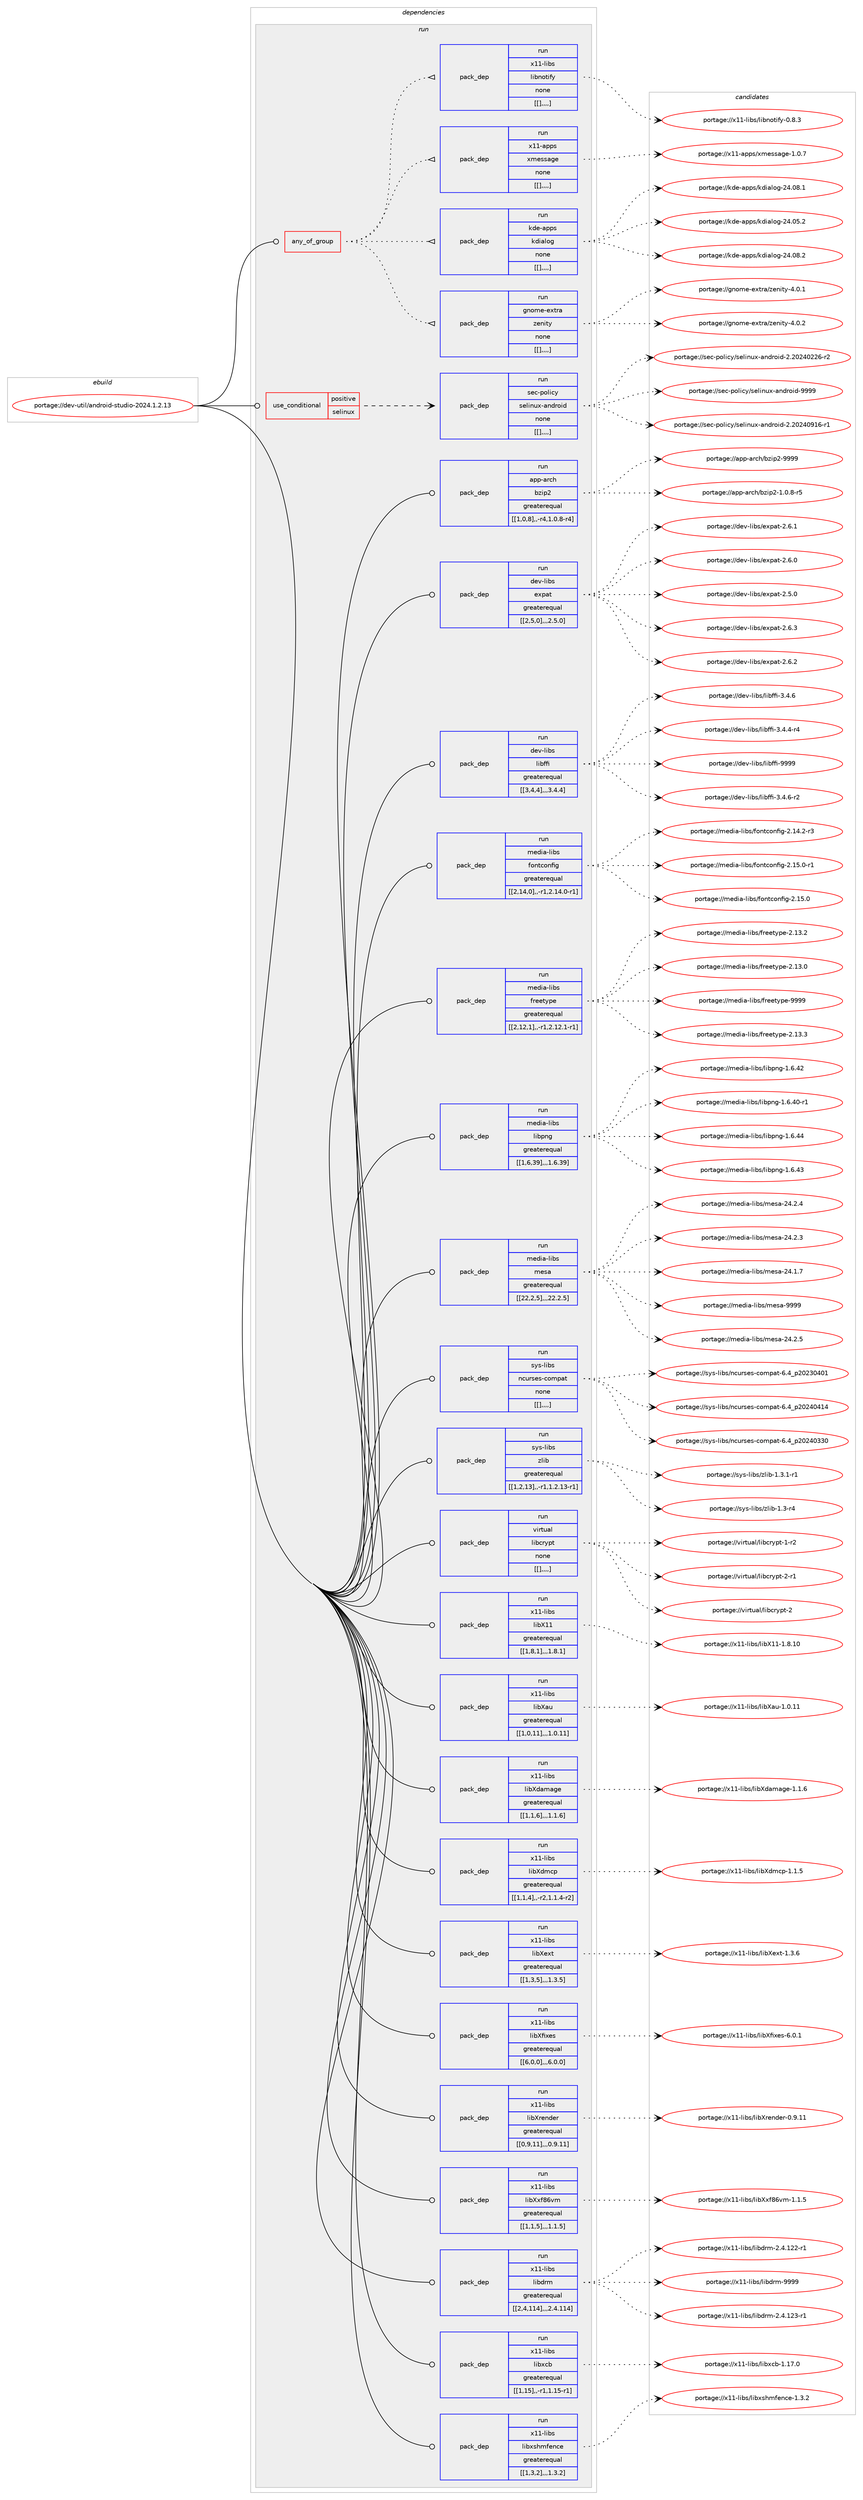 digraph prolog {

# *************
# Graph options
# *************

newrank=true;
concentrate=true;
compound=true;
graph [rankdir=LR,fontname=Helvetica,fontsize=10,ranksep=1.5];#, ranksep=2.5, nodesep=0.2];
edge  [arrowhead=vee];
node  [fontname=Helvetica,fontsize=10];

# **********
# The ebuild
# **********

subgraph cluster_leftcol {
color=gray;
label=<<i>ebuild</i>>;
id [label="portage://dev-util/android-studio-2024.1.2.13", color=red, width=4, href="../dev-util/android-studio-2024.1.2.13.svg"];
}

# ****************
# The dependencies
# ****************

subgraph cluster_midcol {
color=gray;
label=<<i>dependencies</i>>;
subgraph cluster_compile {
fillcolor="#eeeeee";
style=filled;
label=<<i>compile</i>>;
}
subgraph cluster_compileandrun {
fillcolor="#eeeeee";
style=filled;
label=<<i>compile and run</i>>;
}
subgraph cluster_run {
fillcolor="#eeeeee";
style=filled;
label=<<i>run</i>>;
subgraph any1345 {
dependency222917 [label=<<TABLE BORDER="0" CELLBORDER="1" CELLSPACING="0" CELLPADDING="4"><TR><TD CELLPADDING="10">any_of_group</TD></TR></TABLE>>, shape=none, color=red];subgraph pack157395 {
dependency222918 [label=<<TABLE BORDER="0" CELLBORDER="1" CELLSPACING="0" CELLPADDING="4" WIDTH="220"><TR><TD ROWSPAN="6" CELLPADDING="30">pack_dep</TD></TR><TR><TD WIDTH="110">run</TD></TR><TR><TD>gnome-extra</TD></TR><TR><TD>zenity</TD></TR><TR><TD>none</TD></TR><TR><TD>[[],,,,]</TD></TR></TABLE>>, shape=none, color=blue];
}
dependency222917:e -> dependency222918:w [weight=20,style="dotted",arrowhead="oinv"];
subgraph pack157398 {
dependency222921 [label=<<TABLE BORDER="0" CELLBORDER="1" CELLSPACING="0" CELLPADDING="4" WIDTH="220"><TR><TD ROWSPAN="6" CELLPADDING="30">pack_dep</TD></TR><TR><TD WIDTH="110">run</TD></TR><TR><TD>kde-apps</TD></TR><TR><TD>kdialog</TD></TR><TR><TD>none</TD></TR><TR><TD>[[],,,,]</TD></TR></TABLE>>, shape=none, color=blue];
}
dependency222917:e -> dependency222921:w [weight=20,style="dotted",arrowhead="oinv"];
subgraph pack157399 {
dependency222922 [label=<<TABLE BORDER="0" CELLBORDER="1" CELLSPACING="0" CELLPADDING="4" WIDTH="220"><TR><TD ROWSPAN="6" CELLPADDING="30">pack_dep</TD></TR><TR><TD WIDTH="110">run</TD></TR><TR><TD>x11-apps</TD></TR><TR><TD>xmessage</TD></TR><TR><TD>none</TD></TR><TR><TD>[[],,,,]</TD></TR></TABLE>>, shape=none, color=blue];
}
dependency222917:e -> dependency222922:w [weight=20,style="dotted",arrowhead="oinv"];
subgraph pack157401 {
dependency222924 [label=<<TABLE BORDER="0" CELLBORDER="1" CELLSPACING="0" CELLPADDING="4" WIDTH="220"><TR><TD ROWSPAN="6" CELLPADDING="30">pack_dep</TD></TR><TR><TD WIDTH="110">run</TD></TR><TR><TD>x11-libs</TD></TR><TR><TD>libnotify</TD></TR><TR><TD>none</TD></TR><TR><TD>[[],,,,]</TD></TR></TABLE>>, shape=none, color=blue];
}
dependency222917:e -> dependency222924:w [weight=20,style="dotted",arrowhead="oinv"];
}
id:e -> dependency222917:w [weight=20,style="solid",arrowhead="odot"];
subgraph cond64017 {
dependency222926 [label=<<TABLE BORDER="0" CELLBORDER="1" CELLSPACING="0" CELLPADDING="4"><TR><TD ROWSPAN="3" CELLPADDING="10">use_conditional</TD></TR><TR><TD>positive</TD></TR><TR><TD>selinux</TD></TR></TABLE>>, shape=none, color=red];
subgraph pack157405 {
dependency222929 [label=<<TABLE BORDER="0" CELLBORDER="1" CELLSPACING="0" CELLPADDING="4" WIDTH="220"><TR><TD ROWSPAN="6" CELLPADDING="30">pack_dep</TD></TR><TR><TD WIDTH="110">run</TD></TR><TR><TD>sec-policy</TD></TR><TR><TD>selinux-android</TD></TR><TR><TD>none</TD></TR><TR><TD>[[],,,,]</TD></TR></TABLE>>, shape=none, color=blue];
}
dependency222926:e -> dependency222929:w [weight=20,style="dashed",arrowhead="vee"];
}
id:e -> dependency222926:w [weight=20,style="solid",arrowhead="odot"];
subgraph pack157411 {
dependency222940 [label=<<TABLE BORDER="0" CELLBORDER="1" CELLSPACING="0" CELLPADDING="4" WIDTH="220"><TR><TD ROWSPAN="6" CELLPADDING="30">pack_dep</TD></TR><TR><TD WIDTH="110">run</TD></TR><TR><TD>app-arch</TD></TR><TR><TD>bzip2</TD></TR><TR><TD>greaterequal</TD></TR><TR><TD>[[1,0,8],,-r4,1.0.8-r4]</TD></TR></TABLE>>, shape=none, color=blue];
}
id:e -> dependency222940:w [weight=20,style="solid",arrowhead="odot"];
subgraph pack157422 {
dependency222948 [label=<<TABLE BORDER="0" CELLBORDER="1" CELLSPACING="0" CELLPADDING="4" WIDTH="220"><TR><TD ROWSPAN="6" CELLPADDING="30">pack_dep</TD></TR><TR><TD WIDTH="110">run</TD></TR><TR><TD>dev-libs</TD></TR><TR><TD>expat</TD></TR><TR><TD>greaterequal</TD></TR><TR><TD>[[2,5,0],,,2.5.0]</TD></TR></TABLE>>, shape=none, color=blue];
}
id:e -> dependency222948:w [weight=20,style="solid",arrowhead="odot"];
subgraph pack157430 {
dependency222955 [label=<<TABLE BORDER="0" CELLBORDER="1" CELLSPACING="0" CELLPADDING="4" WIDTH="220"><TR><TD ROWSPAN="6" CELLPADDING="30">pack_dep</TD></TR><TR><TD WIDTH="110">run</TD></TR><TR><TD>dev-libs</TD></TR><TR><TD>libffi</TD></TR><TR><TD>greaterequal</TD></TR><TR><TD>[[3,4,4],,,3.4.4]</TD></TR></TABLE>>, shape=none, color=blue];
}
id:e -> dependency222955:w [weight=20,style="solid",arrowhead="odot"];
subgraph pack157437 {
dependency222961 [label=<<TABLE BORDER="0" CELLBORDER="1" CELLSPACING="0" CELLPADDING="4" WIDTH="220"><TR><TD ROWSPAN="6" CELLPADDING="30">pack_dep</TD></TR><TR><TD WIDTH="110">run</TD></TR><TR><TD>media-libs</TD></TR><TR><TD>fontconfig</TD></TR><TR><TD>greaterequal</TD></TR><TR><TD>[[2,14,0],,-r1,2.14.0-r1]</TD></TR></TABLE>>, shape=none, color=blue];
}
id:e -> dependency222961:w [weight=20,style="solid",arrowhead="odot"];
subgraph pack157439 {
dependency222965 [label=<<TABLE BORDER="0" CELLBORDER="1" CELLSPACING="0" CELLPADDING="4" WIDTH="220"><TR><TD ROWSPAN="6" CELLPADDING="30">pack_dep</TD></TR><TR><TD WIDTH="110">run</TD></TR><TR><TD>media-libs</TD></TR><TR><TD>freetype</TD></TR><TR><TD>greaterequal</TD></TR><TR><TD>[[2,12,1],,-r1,2.12.1-r1]</TD></TR></TABLE>>, shape=none, color=blue];
}
id:e -> dependency222965:w [weight=20,style="solid",arrowhead="odot"];
subgraph pack157448 {
dependency222973 [label=<<TABLE BORDER="0" CELLBORDER="1" CELLSPACING="0" CELLPADDING="4" WIDTH="220"><TR><TD ROWSPAN="6" CELLPADDING="30">pack_dep</TD></TR><TR><TD WIDTH="110">run</TD></TR><TR><TD>media-libs</TD></TR><TR><TD>libpng</TD></TR><TR><TD>greaterequal</TD></TR><TR><TD>[[1,6,39],,,1.6.39]</TD></TR></TABLE>>, shape=none, color=blue];
}
id:e -> dependency222973:w [weight=20,style="solid",arrowhead="odot"];
subgraph pack157454 {
dependency222980 [label=<<TABLE BORDER="0" CELLBORDER="1" CELLSPACING="0" CELLPADDING="4" WIDTH="220"><TR><TD ROWSPAN="6" CELLPADDING="30">pack_dep</TD></TR><TR><TD WIDTH="110">run</TD></TR><TR><TD>media-libs</TD></TR><TR><TD>mesa</TD></TR><TR><TD>greaterequal</TD></TR><TR><TD>[[22,2,5],,,22.2.5]</TD></TR></TABLE>>, shape=none, color=blue];
}
id:e -> dependency222980:w [weight=20,style="solid",arrowhead="odot"];
subgraph pack157456 {
dependency222983 [label=<<TABLE BORDER="0" CELLBORDER="1" CELLSPACING="0" CELLPADDING="4" WIDTH="220"><TR><TD ROWSPAN="6" CELLPADDING="30">pack_dep</TD></TR><TR><TD WIDTH="110">run</TD></TR><TR><TD>sys-libs</TD></TR><TR><TD>ncurses-compat</TD></TR><TR><TD>none</TD></TR><TR><TD>[[],,,,]</TD></TR></TABLE>>, shape=none, color=blue];
}
id:e -> dependency222983:w [weight=20,style="solid",arrowhead="odot"];
subgraph pack157464 {
dependency222996 [label=<<TABLE BORDER="0" CELLBORDER="1" CELLSPACING="0" CELLPADDING="4" WIDTH="220"><TR><TD ROWSPAN="6" CELLPADDING="30">pack_dep</TD></TR><TR><TD WIDTH="110">run</TD></TR><TR><TD>sys-libs</TD></TR><TR><TD>zlib</TD></TR><TR><TD>greaterequal</TD></TR><TR><TD>[[1,2,13],,-r1,1.2.13-r1]</TD></TR></TABLE>>, shape=none, color=blue];
}
id:e -> dependency222996:w [weight=20,style="solid",arrowhead="odot"];
subgraph pack157469 {
dependency223005 [label=<<TABLE BORDER="0" CELLBORDER="1" CELLSPACING="0" CELLPADDING="4" WIDTH="220"><TR><TD ROWSPAN="6" CELLPADDING="30">pack_dep</TD></TR><TR><TD WIDTH="110">run</TD></TR><TR><TD>virtual</TD></TR><TR><TD>libcrypt</TD></TR><TR><TD>none</TD></TR><TR><TD>[[],,,,]</TD></TR></TABLE>>, shape=none, color=blue];
}
id:e -> dependency223005:w [weight=20,style="solid",arrowhead="odot"];
subgraph pack157482 {
dependency223023 [label=<<TABLE BORDER="0" CELLBORDER="1" CELLSPACING="0" CELLPADDING="4" WIDTH="220"><TR><TD ROWSPAN="6" CELLPADDING="30">pack_dep</TD></TR><TR><TD WIDTH="110">run</TD></TR><TR><TD>x11-libs</TD></TR><TR><TD>libX11</TD></TR><TR><TD>greaterequal</TD></TR><TR><TD>[[1,8,1],,,1.8.1]</TD></TR></TABLE>>, shape=none, color=blue];
}
id:e -> dependency223023:w [weight=20,style="solid",arrowhead="odot"];
subgraph pack157489 {
dependency223029 [label=<<TABLE BORDER="0" CELLBORDER="1" CELLSPACING="0" CELLPADDING="4" WIDTH="220"><TR><TD ROWSPAN="6" CELLPADDING="30">pack_dep</TD></TR><TR><TD WIDTH="110">run</TD></TR><TR><TD>x11-libs</TD></TR><TR><TD>libXau</TD></TR><TR><TD>greaterequal</TD></TR><TR><TD>[[1,0,11],,,1.0.11]</TD></TR></TABLE>>, shape=none, color=blue];
}
id:e -> dependency223029:w [weight=20,style="solid",arrowhead="odot"];
subgraph pack157494 {
dependency223042 [label=<<TABLE BORDER="0" CELLBORDER="1" CELLSPACING="0" CELLPADDING="4" WIDTH="220"><TR><TD ROWSPAN="6" CELLPADDING="30">pack_dep</TD></TR><TR><TD WIDTH="110">run</TD></TR><TR><TD>x11-libs</TD></TR><TR><TD>libXdamage</TD></TR><TR><TD>greaterequal</TD></TR><TR><TD>[[1,1,6],,,1.1.6]</TD></TR></TABLE>>, shape=none, color=blue];
}
id:e -> dependency223042:w [weight=20,style="solid",arrowhead="odot"];
subgraph pack157505 {
dependency223047 [label=<<TABLE BORDER="0" CELLBORDER="1" CELLSPACING="0" CELLPADDING="4" WIDTH="220"><TR><TD ROWSPAN="6" CELLPADDING="30">pack_dep</TD></TR><TR><TD WIDTH="110">run</TD></TR><TR><TD>x11-libs</TD></TR><TR><TD>libXdmcp</TD></TR><TR><TD>greaterequal</TD></TR><TR><TD>[[1,1,4],,-r2,1.1.4-r2]</TD></TR></TABLE>>, shape=none, color=blue];
}
id:e -> dependency223047:w [weight=20,style="solid",arrowhead="odot"];
subgraph pack157511 {
dependency223053 [label=<<TABLE BORDER="0" CELLBORDER="1" CELLSPACING="0" CELLPADDING="4" WIDTH="220"><TR><TD ROWSPAN="6" CELLPADDING="30">pack_dep</TD></TR><TR><TD WIDTH="110">run</TD></TR><TR><TD>x11-libs</TD></TR><TR><TD>libXext</TD></TR><TR><TD>greaterequal</TD></TR><TR><TD>[[1,3,5],,,1.3.5]</TD></TR></TABLE>>, shape=none, color=blue];
}
id:e -> dependency223053:w [weight=20,style="solid",arrowhead="odot"];
subgraph pack157515 {
dependency223084 [label=<<TABLE BORDER="0" CELLBORDER="1" CELLSPACING="0" CELLPADDING="4" WIDTH="220"><TR><TD ROWSPAN="6" CELLPADDING="30">pack_dep</TD></TR><TR><TD WIDTH="110">run</TD></TR><TR><TD>x11-libs</TD></TR><TR><TD>libXfixes</TD></TR><TR><TD>greaterequal</TD></TR><TR><TD>[[6,0,0],,,6.0.0]</TD></TR></TABLE>>, shape=none, color=blue];
}
id:e -> dependency223084:w [weight=20,style="solid",arrowhead="odot"];
subgraph pack157535 {
dependency223089 [label=<<TABLE BORDER="0" CELLBORDER="1" CELLSPACING="0" CELLPADDING="4" WIDTH="220"><TR><TD ROWSPAN="6" CELLPADDING="30">pack_dep</TD></TR><TR><TD WIDTH="110">run</TD></TR><TR><TD>x11-libs</TD></TR><TR><TD>libXrender</TD></TR><TR><TD>greaterequal</TD></TR><TR><TD>[[0,9,11],,,0.9.11]</TD></TR></TABLE>>, shape=none, color=blue];
}
id:e -> dependency223089:w [weight=20,style="solid",arrowhead="odot"];
subgraph pack157537 {
dependency223093 [label=<<TABLE BORDER="0" CELLBORDER="1" CELLSPACING="0" CELLPADDING="4" WIDTH="220"><TR><TD ROWSPAN="6" CELLPADDING="30">pack_dep</TD></TR><TR><TD WIDTH="110">run</TD></TR><TR><TD>x11-libs</TD></TR><TR><TD>libXxf86vm</TD></TR><TR><TD>greaterequal</TD></TR><TR><TD>[[1,1,5],,,1.1.5]</TD></TR></TABLE>>, shape=none, color=blue];
}
id:e -> dependency223093:w [weight=20,style="solid",arrowhead="odot"];
subgraph pack157548 {
dependency223105 [label=<<TABLE BORDER="0" CELLBORDER="1" CELLSPACING="0" CELLPADDING="4" WIDTH="220"><TR><TD ROWSPAN="6" CELLPADDING="30">pack_dep</TD></TR><TR><TD WIDTH="110">run</TD></TR><TR><TD>x11-libs</TD></TR><TR><TD>libdrm</TD></TR><TR><TD>greaterequal</TD></TR><TR><TD>[[2,4,114],,,2.4.114]</TD></TR></TABLE>>, shape=none, color=blue];
}
id:e -> dependency223105:w [weight=20,style="solid",arrowhead="odot"];
subgraph pack157557 {
dependency223122 [label=<<TABLE BORDER="0" CELLBORDER="1" CELLSPACING="0" CELLPADDING="4" WIDTH="220"><TR><TD ROWSPAN="6" CELLPADDING="30">pack_dep</TD></TR><TR><TD WIDTH="110">run</TD></TR><TR><TD>x11-libs</TD></TR><TR><TD>libxcb</TD></TR><TR><TD>greaterequal</TD></TR><TR><TD>[[1,15],,-r1,1.15-r1]</TD></TR></TABLE>>, shape=none, color=blue];
}
id:e -> dependency223122:w [weight=20,style="solid",arrowhead="odot"];
subgraph pack157569 {
dependency223128 [label=<<TABLE BORDER="0" CELLBORDER="1" CELLSPACING="0" CELLPADDING="4" WIDTH="220"><TR><TD ROWSPAN="6" CELLPADDING="30">pack_dep</TD></TR><TR><TD WIDTH="110">run</TD></TR><TR><TD>x11-libs</TD></TR><TR><TD>libxshmfence</TD></TR><TR><TD>greaterequal</TD></TR><TR><TD>[[1,3,2],,,1.3.2]</TD></TR></TABLE>>, shape=none, color=blue];
}
id:e -> dependency223128:w [weight=20,style="solid",arrowhead="odot"];
}
}

# **************
# The candidates
# **************

subgraph cluster_choices {
rank=same;
color=gray;
label=<<i>candidates</i>>;

subgraph choice157429 {
color=black;
nodesep=1;
choice103110111109101451011201161149747122101110105116121455246484650 [label="portage://gnome-extra/zenity-4.0.2", color=red, width=4,href="../gnome-extra/zenity-4.0.2.svg"];
choice103110111109101451011201161149747122101110105116121455246484649 [label="portage://gnome-extra/zenity-4.0.1", color=red, width=4,href="../gnome-extra/zenity-4.0.1.svg"];
dependency222918:e -> choice103110111109101451011201161149747122101110105116121455246484650:w [style=dotted,weight="100"];
dependency222918:e -> choice103110111109101451011201161149747122101110105116121455246484649:w [style=dotted,weight="100"];
}
subgraph choice157436 {
color=black;
nodesep=1;
choice107100101459711211211547107100105971081111034550524648564650 [label="portage://kde-apps/kdialog-24.08.2", color=red, width=4,href="../kde-apps/kdialog-24.08.2.svg"];
choice107100101459711211211547107100105971081111034550524648564649 [label="portage://kde-apps/kdialog-24.08.1", color=red, width=4,href="../kde-apps/kdialog-24.08.1.svg"];
choice107100101459711211211547107100105971081111034550524648534650 [label="portage://kde-apps/kdialog-24.05.2", color=red, width=4,href="../kde-apps/kdialog-24.05.2.svg"];
dependency222921:e -> choice107100101459711211211547107100105971081111034550524648564650:w [style=dotted,weight="100"];
dependency222921:e -> choice107100101459711211211547107100105971081111034550524648564649:w [style=dotted,weight="100"];
dependency222921:e -> choice107100101459711211211547107100105971081111034550524648534650:w [style=dotted,weight="100"];
}
subgraph choice157441 {
color=black;
nodesep=1;
choice120494945971121121154712010910111511597103101454946484655 [label="portage://x11-apps/xmessage-1.0.7", color=red, width=4,href="../x11-apps/xmessage-1.0.7.svg"];
dependency222922:e -> choice120494945971121121154712010910111511597103101454946484655:w [style=dotted,weight="100"];
}
subgraph choice157444 {
color=black;
nodesep=1;
choice120494945108105981154710810598110111116105102121454846564651 [label="portage://x11-libs/libnotify-0.8.3", color=red, width=4,href="../x11-libs/libnotify-0.8.3.svg"];
dependency222924:e -> choice120494945108105981154710810598110111116105102121454846564651:w [style=dotted,weight="100"];
}
subgraph choice157447 {
color=black;
nodesep=1;
choice1151019945112111108105991214711510110810511011712045971101001141111051004557575757 [label="portage://sec-policy/selinux-android-9999", color=red, width=4,href="../sec-policy/selinux-android-9999.svg"];
choice11510199451121111081059912147115101108105110117120459711010011411110510045504650485052485749544511449 [label="portage://sec-policy/selinux-android-2.20240916-r1", color=red, width=4,href="../sec-policy/selinux-android-2.20240916-r1.svg"];
choice11510199451121111081059912147115101108105110117120459711010011411110510045504650485052485050544511450 [label="portage://sec-policy/selinux-android-2.20240226-r2", color=red, width=4,href="../sec-policy/selinux-android-2.20240226-r2.svg"];
dependency222929:e -> choice1151019945112111108105991214711510110810511011712045971101001141111051004557575757:w [style=dotted,weight="100"];
dependency222929:e -> choice11510199451121111081059912147115101108105110117120459711010011411110510045504650485052485749544511449:w [style=dotted,weight="100"];
dependency222929:e -> choice11510199451121111081059912147115101108105110117120459711010011411110510045504650485052485050544511450:w [style=dotted,weight="100"];
}
subgraph choice157472 {
color=black;
nodesep=1;
choice971121124597114991044798122105112504557575757 [label="portage://app-arch/bzip2-9999", color=red, width=4,href="../app-arch/bzip2-9999.svg"];
choice971121124597114991044798122105112504549464846564511453 [label="portage://app-arch/bzip2-1.0.8-r5", color=red, width=4,href="../app-arch/bzip2-1.0.8-r5.svg"];
dependency222940:e -> choice971121124597114991044798122105112504557575757:w [style=dotted,weight="100"];
dependency222940:e -> choice971121124597114991044798122105112504549464846564511453:w [style=dotted,weight="100"];
}
subgraph choice157476 {
color=black;
nodesep=1;
choice10010111845108105981154710112011297116455046544651 [label="portage://dev-libs/expat-2.6.3", color=red, width=4,href="../dev-libs/expat-2.6.3.svg"];
choice10010111845108105981154710112011297116455046544650 [label="portage://dev-libs/expat-2.6.2", color=red, width=4,href="../dev-libs/expat-2.6.2.svg"];
choice10010111845108105981154710112011297116455046544649 [label="portage://dev-libs/expat-2.6.1", color=red, width=4,href="../dev-libs/expat-2.6.1.svg"];
choice10010111845108105981154710112011297116455046544648 [label="portage://dev-libs/expat-2.6.0", color=red, width=4,href="../dev-libs/expat-2.6.0.svg"];
choice10010111845108105981154710112011297116455046534648 [label="portage://dev-libs/expat-2.5.0", color=red, width=4,href="../dev-libs/expat-2.5.0.svg"];
dependency222948:e -> choice10010111845108105981154710112011297116455046544651:w [style=dotted,weight="100"];
dependency222948:e -> choice10010111845108105981154710112011297116455046544650:w [style=dotted,weight="100"];
dependency222948:e -> choice10010111845108105981154710112011297116455046544649:w [style=dotted,weight="100"];
dependency222948:e -> choice10010111845108105981154710112011297116455046544648:w [style=dotted,weight="100"];
dependency222948:e -> choice10010111845108105981154710112011297116455046534648:w [style=dotted,weight="100"];
}
subgraph choice157486 {
color=black;
nodesep=1;
choice100101118451081059811547108105981021021054557575757 [label="portage://dev-libs/libffi-9999", color=red, width=4,href="../dev-libs/libffi-9999.svg"];
choice100101118451081059811547108105981021021054551465246544511450 [label="portage://dev-libs/libffi-3.4.6-r2", color=red, width=4,href="../dev-libs/libffi-3.4.6-r2.svg"];
choice10010111845108105981154710810598102102105455146524654 [label="portage://dev-libs/libffi-3.4.6", color=red, width=4,href="../dev-libs/libffi-3.4.6.svg"];
choice100101118451081059811547108105981021021054551465246524511452 [label="portage://dev-libs/libffi-3.4.4-r4", color=red, width=4,href="../dev-libs/libffi-3.4.4-r4.svg"];
dependency222955:e -> choice100101118451081059811547108105981021021054557575757:w [style=dotted,weight="100"];
dependency222955:e -> choice100101118451081059811547108105981021021054551465246544511450:w [style=dotted,weight="100"];
dependency222955:e -> choice10010111845108105981154710810598102102105455146524654:w [style=dotted,weight="100"];
dependency222955:e -> choice100101118451081059811547108105981021021054551465246524511452:w [style=dotted,weight="100"];
}
subgraph choice157488 {
color=black;
nodesep=1;
choice1091011001059745108105981154710211111011699111110102105103455046495346484511449 [label="portage://media-libs/fontconfig-2.15.0-r1", color=red, width=4,href="../media-libs/fontconfig-2.15.0-r1.svg"];
choice109101100105974510810598115471021111101169911111010210510345504649534648 [label="portage://media-libs/fontconfig-2.15.0", color=red, width=4,href="../media-libs/fontconfig-2.15.0.svg"];
choice1091011001059745108105981154710211111011699111110102105103455046495246504511451 [label="portage://media-libs/fontconfig-2.14.2-r3", color=red, width=4,href="../media-libs/fontconfig-2.14.2-r3.svg"];
dependency222961:e -> choice1091011001059745108105981154710211111011699111110102105103455046495346484511449:w [style=dotted,weight="100"];
dependency222961:e -> choice109101100105974510810598115471021111101169911111010210510345504649534648:w [style=dotted,weight="100"];
dependency222961:e -> choice1091011001059745108105981154710211111011699111110102105103455046495246504511451:w [style=dotted,weight="100"];
}
subgraph choice157510 {
color=black;
nodesep=1;
choice109101100105974510810598115471021141011011161211121014557575757 [label="portage://media-libs/freetype-9999", color=red, width=4,href="../media-libs/freetype-9999.svg"];
choice1091011001059745108105981154710211410110111612111210145504649514651 [label="portage://media-libs/freetype-2.13.3", color=red, width=4,href="../media-libs/freetype-2.13.3.svg"];
choice1091011001059745108105981154710211410110111612111210145504649514650 [label="portage://media-libs/freetype-2.13.2", color=red, width=4,href="../media-libs/freetype-2.13.2.svg"];
choice1091011001059745108105981154710211410110111612111210145504649514648 [label="portage://media-libs/freetype-2.13.0", color=red, width=4,href="../media-libs/freetype-2.13.0.svg"];
dependency222965:e -> choice109101100105974510810598115471021141011011161211121014557575757:w [style=dotted,weight="100"];
dependency222965:e -> choice1091011001059745108105981154710211410110111612111210145504649514651:w [style=dotted,weight="100"];
dependency222965:e -> choice1091011001059745108105981154710211410110111612111210145504649514650:w [style=dotted,weight="100"];
dependency222965:e -> choice1091011001059745108105981154710211410110111612111210145504649514648:w [style=dotted,weight="100"];
}
subgraph choice157511 {
color=black;
nodesep=1;
choice109101100105974510810598115471081059811211010345494654465252 [label="portage://media-libs/libpng-1.6.44", color=red, width=4,href="../media-libs/libpng-1.6.44.svg"];
choice109101100105974510810598115471081059811211010345494654465251 [label="portage://media-libs/libpng-1.6.43", color=red, width=4,href="../media-libs/libpng-1.6.43.svg"];
choice109101100105974510810598115471081059811211010345494654465250 [label="portage://media-libs/libpng-1.6.42", color=red, width=4,href="../media-libs/libpng-1.6.42.svg"];
choice1091011001059745108105981154710810598112110103454946544652484511449 [label="portage://media-libs/libpng-1.6.40-r1", color=red, width=4,href="../media-libs/libpng-1.6.40-r1.svg"];
dependency222973:e -> choice109101100105974510810598115471081059811211010345494654465252:w [style=dotted,weight="100"];
dependency222973:e -> choice109101100105974510810598115471081059811211010345494654465251:w [style=dotted,weight="100"];
dependency222973:e -> choice109101100105974510810598115471081059811211010345494654465250:w [style=dotted,weight="100"];
dependency222973:e -> choice1091011001059745108105981154710810598112110103454946544652484511449:w [style=dotted,weight="100"];
}
subgraph choice157518 {
color=black;
nodesep=1;
choice10910110010597451081059811547109101115974557575757 [label="portage://media-libs/mesa-9999", color=red, width=4,href="../media-libs/mesa-9999.svg"];
choice109101100105974510810598115471091011159745505246504653 [label="portage://media-libs/mesa-24.2.5", color=red, width=4,href="../media-libs/mesa-24.2.5.svg"];
choice109101100105974510810598115471091011159745505246504652 [label="portage://media-libs/mesa-24.2.4", color=red, width=4,href="../media-libs/mesa-24.2.4.svg"];
choice109101100105974510810598115471091011159745505246504651 [label="portage://media-libs/mesa-24.2.3", color=red, width=4,href="../media-libs/mesa-24.2.3.svg"];
choice109101100105974510810598115471091011159745505246494655 [label="portage://media-libs/mesa-24.1.7", color=red, width=4,href="../media-libs/mesa-24.1.7.svg"];
dependency222980:e -> choice10910110010597451081059811547109101115974557575757:w [style=dotted,weight="100"];
dependency222980:e -> choice109101100105974510810598115471091011159745505246504653:w [style=dotted,weight="100"];
dependency222980:e -> choice109101100105974510810598115471091011159745505246504652:w [style=dotted,weight="100"];
dependency222980:e -> choice109101100105974510810598115471091011159745505246504651:w [style=dotted,weight="100"];
dependency222980:e -> choice109101100105974510810598115471091011159745505246494655:w [style=dotted,weight="100"];
}
subgraph choice157533 {
color=black;
nodesep=1;
choice1151211154510810598115471109911711411510111545991111091129711645544652951125048505248524952 [label="portage://sys-libs/ncurses-compat-6.4_p20240414", color=red, width=4,href="../sys-libs/ncurses-compat-6.4_p20240414.svg"];
choice1151211154510810598115471109911711411510111545991111091129711645544652951125048505248515148 [label="portage://sys-libs/ncurses-compat-6.4_p20240330", color=red, width=4,href="../sys-libs/ncurses-compat-6.4_p20240330.svg"];
choice1151211154510810598115471109911711411510111545991111091129711645544652951125048505148524849 [label="portage://sys-libs/ncurses-compat-6.4_p20230401", color=red, width=4,href="../sys-libs/ncurses-compat-6.4_p20230401.svg"];
dependency222983:e -> choice1151211154510810598115471109911711411510111545991111091129711645544652951125048505248524952:w [style=dotted,weight="100"];
dependency222983:e -> choice1151211154510810598115471109911711411510111545991111091129711645544652951125048505248515148:w [style=dotted,weight="100"];
dependency222983:e -> choice1151211154510810598115471109911711411510111545991111091129711645544652951125048505148524849:w [style=dotted,weight="100"];
}
subgraph choice157539 {
color=black;
nodesep=1;
choice115121115451081059811547122108105984549465146494511449 [label="portage://sys-libs/zlib-1.3.1-r1", color=red, width=4,href="../sys-libs/zlib-1.3.1-r1.svg"];
choice11512111545108105981154712210810598454946514511452 [label="portage://sys-libs/zlib-1.3-r4", color=red, width=4,href="../sys-libs/zlib-1.3-r4.svg"];
dependency222996:e -> choice115121115451081059811547122108105984549465146494511449:w [style=dotted,weight="100"];
dependency222996:e -> choice11512111545108105981154712210810598454946514511452:w [style=dotted,weight="100"];
}
subgraph choice157540 {
color=black;
nodesep=1;
choice1181051141161179710847108105989911412111211645504511449 [label="portage://virtual/libcrypt-2-r1", color=red, width=4,href="../virtual/libcrypt-2-r1.svg"];
choice118105114116117971084710810598991141211121164550 [label="portage://virtual/libcrypt-2", color=red, width=4,href="../virtual/libcrypt-2.svg"];
choice1181051141161179710847108105989911412111211645494511450 [label="portage://virtual/libcrypt-1-r2", color=red, width=4,href="../virtual/libcrypt-1-r2.svg"];
dependency223005:e -> choice1181051141161179710847108105989911412111211645504511449:w [style=dotted,weight="100"];
dependency223005:e -> choice118105114116117971084710810598991141211121164550:w [style=dotted,weight="100"];
dependency223005:e -> choice1181051141161179710847108105989911412111211645494511450:w [style=dotted,weight="100"];
}
subgraph choice157544 {
color=black;
nodesep=1;
choice12049494510810598115471081059888494945494656464948 [label="portage://x11-libs/libX11-1.8.10", color=red, width=4,href="../x11-libs/libX11-1.8.10.svg"];
dependency223023:e -> choice12049494510810598115471081059888494945494656464948:w [style=dotted,weight="100"];
}
subgraph choice157548 {
color=black;
nodesep=1;
choice120494945108105981154710810598889711745494648464949 [label="portage://x11-libs/libXau-1.0.11", color=red, width=4,href="../x11-libs/libXau-1.0.11.svg"];
dependency223029:e -> choice120494945108105981154710810598889711745494648464949:w [style=dotted,weight="100"];
}
subgraph choice157550 {
color=black;
nodesep=1;
choice120494945108105981154710810598881009710997103101454946494654 [label="portage://x11-libs/libXdamage-1.1.6", color=red, width=4,href="../x11-libs/libXdamage-1.1.6.svg"];
dependency223042:e -> choice120494945108105981154710810598881009710997103101454946494654:w [style=dotted,weight="100"];
}
subgraph choice157554 {
color=black;
nodesep=1;
choice1204949451081059811547108105988810010999112454946494653 [label="portage://x11-libs/libXdmcp-1.1.5", color=red, width=4,href="../x11-libs/libXdmcp-1.1.5.svg"];
dependency223047:e -> choice1204949451081059811547108105988810010999112454946494653:w [style=dotted,weight="100"];
}
subgraph choice157558 {
color=black;
nodesep=1;
choice12049494510810598115471081059888101120116454946514654 [label="portage://x11-libs/libXext-1.3.6", color=red, width=4,href="../x11-libs/libXext-1.3.6.svg"];
dependency223053:e -> choice12049494510810598115471081059888101120116454946514654:w [style=dotted,weight="100"];
}
subgraph choice157563 {
color=black;
nodesep=1;
choice12049494510810598115471081059888102105120101115455446484649 [label="portage://x11-libs/libXfixes-6.0.1", color=red, width=4,href="../x11-libs/libXfixes-6.0.1.svg"];
dependency223084:e -> choice12049494510810598115471081059888102105120101115455446484649:w [style=dotted,weight="100"];
}
subgraph choice157567 {
color=black;
nodesep=1;
choice1204949451081059811547108105988811410111010010111445484657464949 [label="portage://x11-libs/libXrender-0.9.11", color=red, width=4,href="../x11-libs/libXrender-0.9.11.svg"];
dependency223089:e -> choice1204949451081059811547108105988811410111010010111445484657464949:w [style=dotted,weight="100"];
}
subgraph choice157568 {
color=black;
nodesep=1;
choice120494945108105981154710810598881201025654118109454946494653 [label="portage://x11-libs/libXxf86vm-1.1.5", color=red, width=4,href="../x11-libs/libXxf86vm-1.1.5.svg"];
dependency223093:e -> choice120494945108105981154710810598881201025654118109454946494653:w [style=dotted,weight="100"];
}
subgraph choice157572 {
color=black;
nodesep=1;
choice1204949451081059811547108105981001141094557575757 [label="portage://x11-libs/libdrm-9999", color=red, width=4,href="../x11-libs/libdrm-9999.svg"];
choice12049494510810598115471081059810011410945504652464950514511449 [label="portage://x11-libs/libdrm-2.4.123-r1", color=red, width=4,href="../x11-libs/libdrm-2.4.123-r1.svg"];
choice12049494510810598115471081059810011410945504652464950504511449 [label="portage://x11-libs/libdrm-2.4.122-r1", color=red, width=4,href="../x11-libs/libdrm-2.4.122-r1.svg"];
dependency223105:e -> choice1204949451081059811547108105981001141094557575757:w [style=dotted,weight="100"];
dependency223105:e -> choice12049494510810598115471081059810011410945504652464950514511449:w [style=dotted,weight="100"];
dependency223105:e -> choice12049494510810598115471081059810011410945504652464950504511449:w [style=dotted,weight="100"];
}
subgraph choice157575 {
color=black;
nodesep=1;
choice120494945108105981154710810598120999845494649554648 [label="portage://x11-libs/libxcb-1.17.0", color=red, width=4,href="../x11-libs/libxcb-1.17.0.svg"];
dependency223122:e -> choice120494945108105981154710810598120999845494649554648:w [style=dotted,weight="100"];
}
subgraph choice157577 {
color=black;
nodesep=1;
choice12049494510810598115471081059812011510410910210111099101454946514650 [label="portage://x11-libs/libxshmfence-1.3.2", color=red, width=4,href="../x11-libs/libxshmfence-1.3.2.svg"];
dependency223128:e -> choice12049494510810598115471081059812011510410910210111099101454946514650:w [style=dotted,weight="100"];
}
}

}
